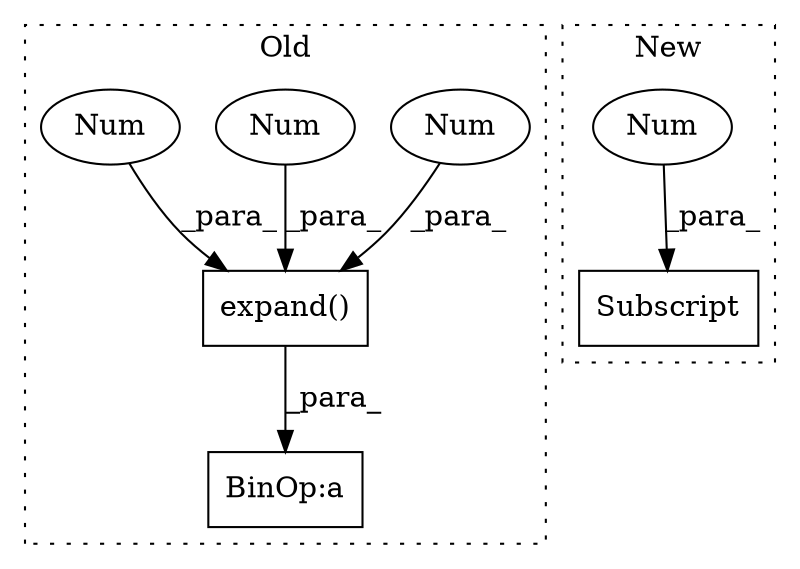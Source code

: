 digraph G {
subgraph cluster0 {
1 [label="expand()" a="75" s="15702,15755" l="22,1" shape="box"];
3 [label="Num" a="76" s="15753" l="2" shape="ellipse"];
4 [label="Num" a="76" s="15749" l="2" shape="ellipse"];
5 [label="Num" a="76" s="15745" l="2" shape="ellipse"];
7 [label="BinOp:a" a="82" s="16369" l="3" shape="box"];
label = "Old";
style="dotted";
}
subgraph cluster1 {
2 [label="Subscript" a="63" s="20713,0" l="20,0" shape="box"];
6 [label="Num" a="76" s="20731" l="1" shape="ellipse"];
label = "New";
style="dotted";
}
1 -> 7 [label="_para_"];
3 -> 1 [label="_para_"];
4 -> 1 [label="_para_"];
5 -> 1 [label="_para_"];
6 -> 2 [label="_para_"];
}